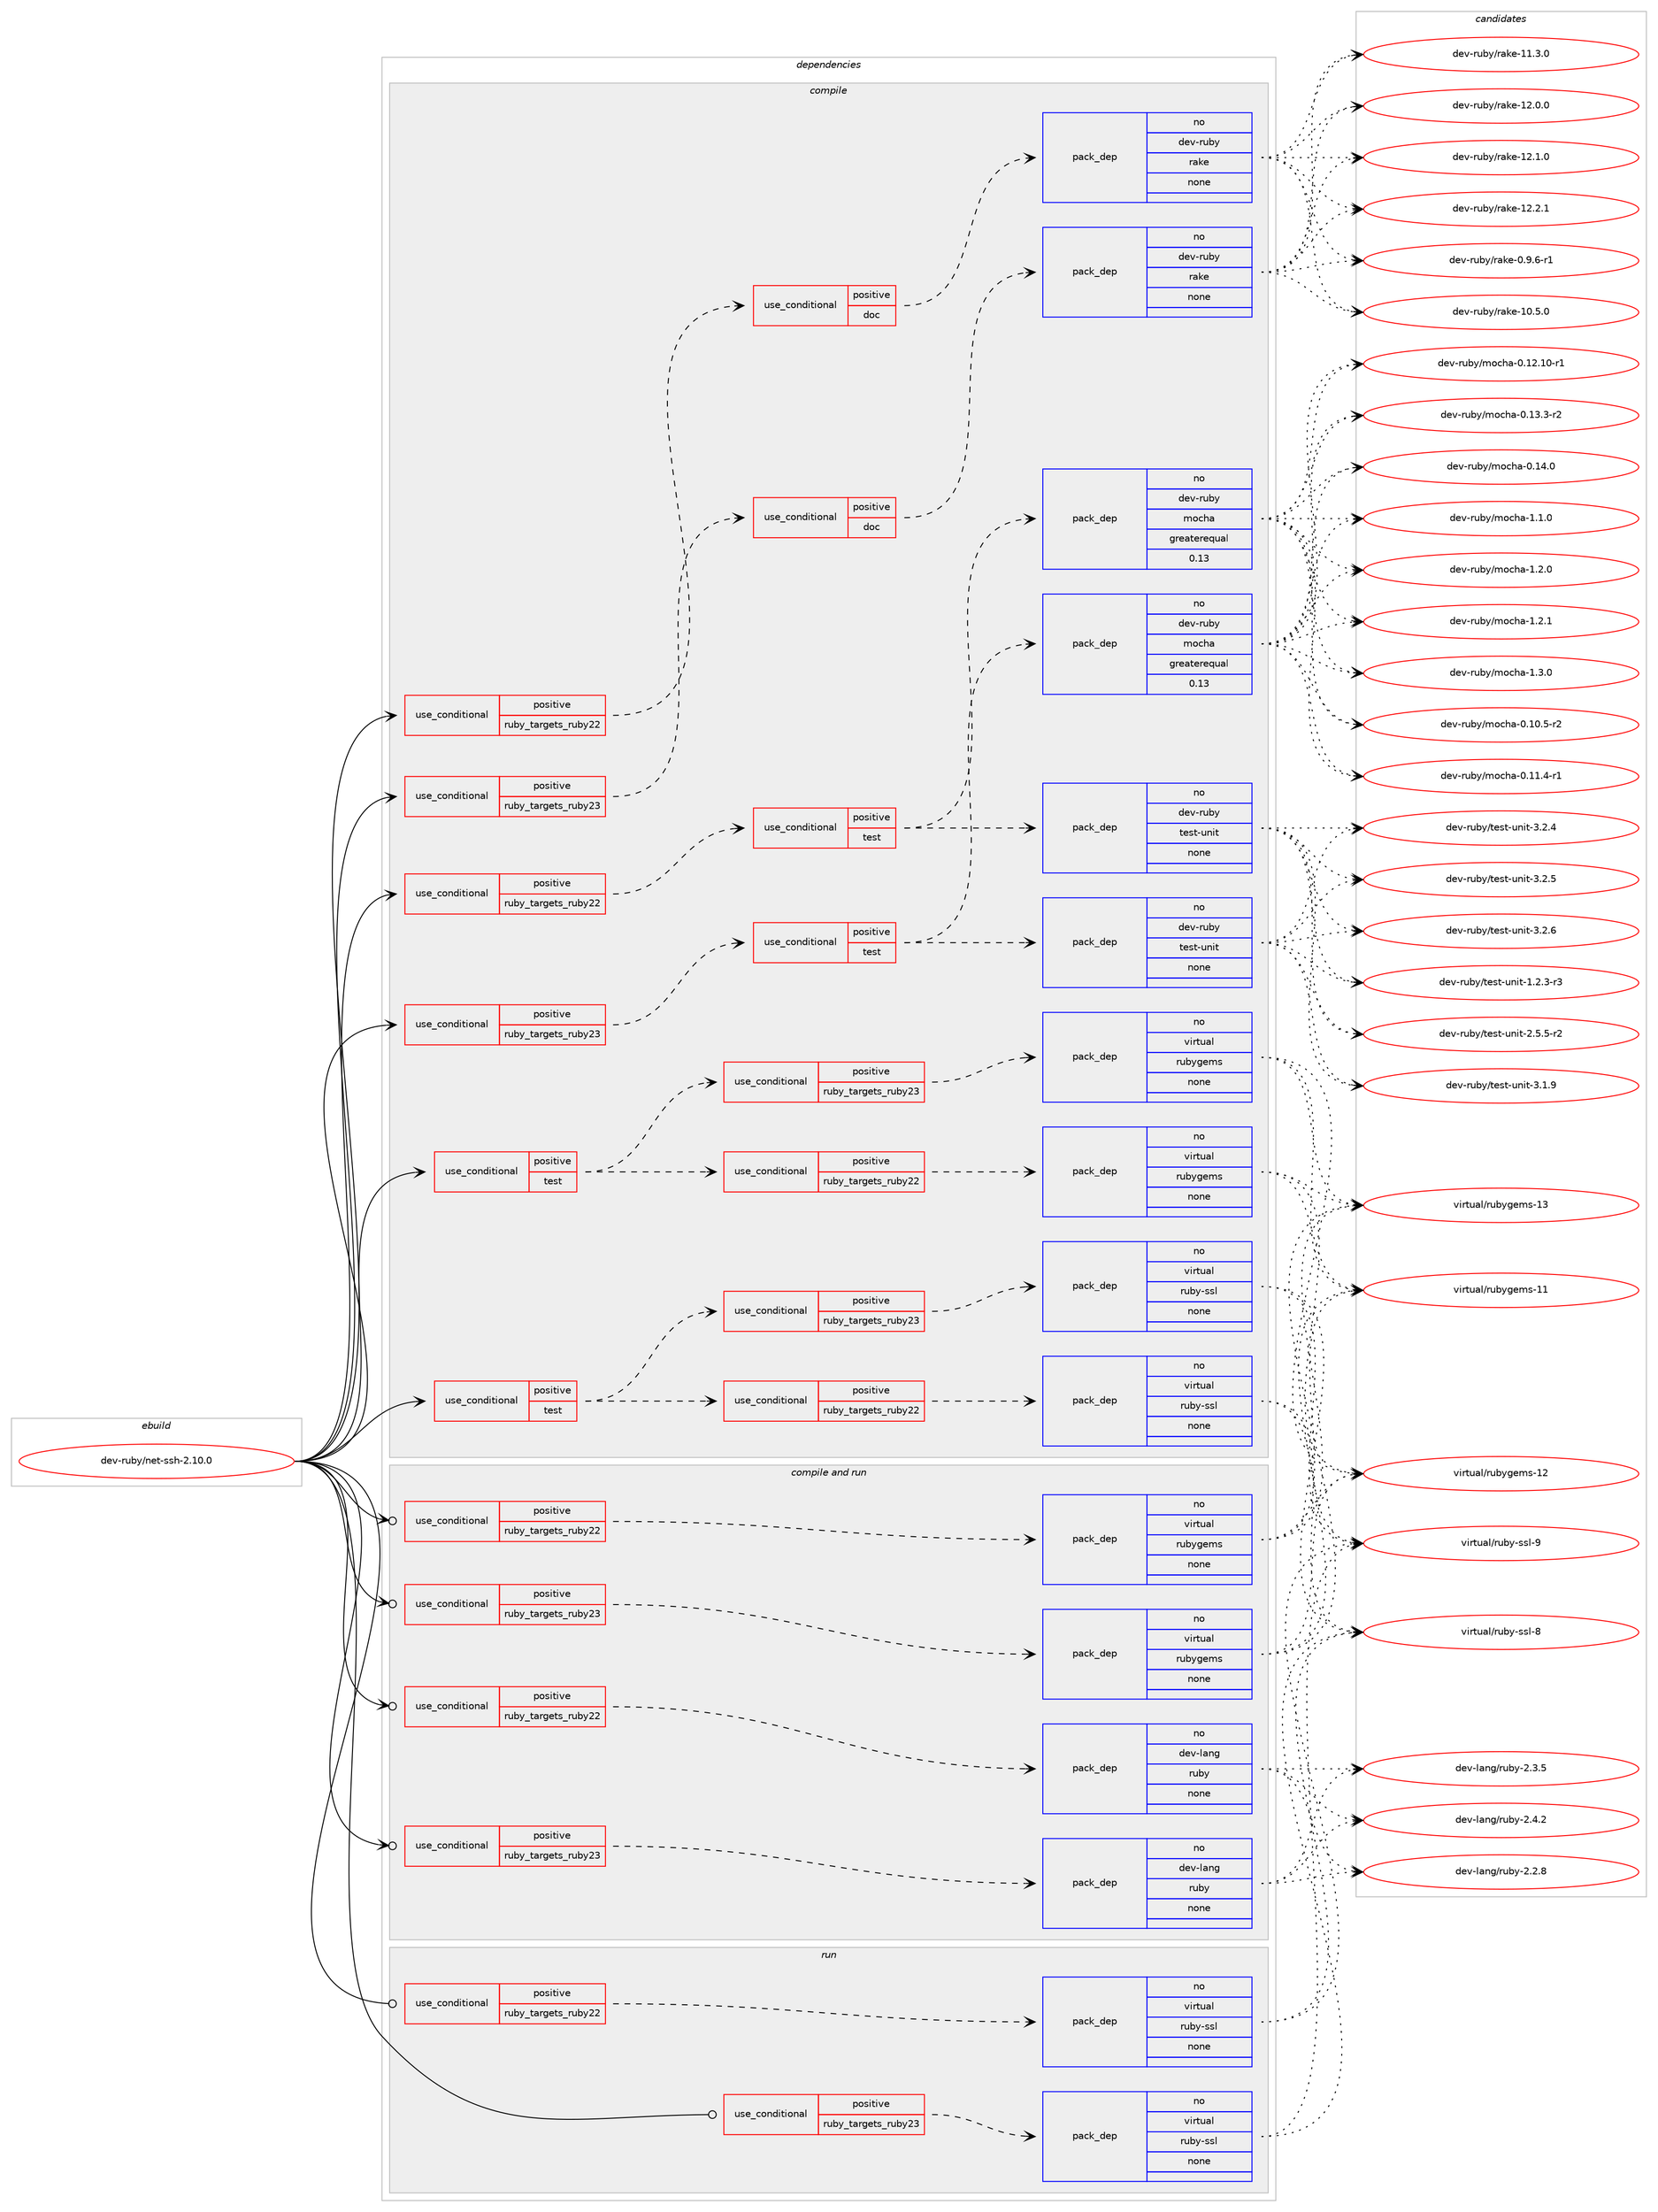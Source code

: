 digraph prolog {

# *************
# Graph options
# *************

newrank=true;
concentrate=true;
compound=true;
graph [rankdir=LR,fontname=Helvetica,fontsize=10,ranksep=1.5];#, ranksep=2.5, nodesep=0.2];
edge  [arrowhead=vee];
node  [fontname=Helvetica,fontsize=10];

# **********
# The ebuild
# **********

subgraph cluster_leftcol {
color=gray;
rank=same;
label=<<i>ebuild</i>>;
id [label="dev-ruby/net-ssh-2.10.0", color=red, width=4, href="../dev-ruby/net-ssh-2.10.0.svg"];
}

# ****************
# The dependencies
# ****************

subgraph cluster_midcol {
color=gray;
label=<<i>dependencies</i>>;
subgraph cluster_compile {
fillcolor="#eeeeee";
style=filled;
label=<<i>compile</i>>;
subgraph cond63235 {
dependency250418 [label=<<TABLE BORDER="0" CELLBORDER="1" CELLSPACING="0" CELLPADDING="4"><TR><TD ROWSPAN="3" CELLPADDING="10">use_conditional</TD></TR><TR><TD>positive</TD></TR><TR><TD>ruby_targets_ruby22</TD></TR></TABLE>>, shape=none, color=red];
subgraph cond63236 {
dependency250419 [label=<<TABLE BORDER="0" CELLBORDER="1" CELLSPACING="0" CELLPADDING="4"><TR><TD ROWSPAN="3" CELLPADDING="10">use_conditional</TD></TR><TR><TD>positive</TD></TR><TR><TD>doc</TD></TR></TABLE>>, shape=none, color=red];
subgraph pack183078 {
dependency250420 [label=<<TABLE BORDER="0" CELLBORDER="1" CELLSPACING="0" CELLPADDING="4" WIDTH="220"><TR><TD ROWSPAN="6" CELLPADDING="30">pack_dep</TD></TR><TR><TD WIDTH="110">no</TD></TR><TR><TD>dev-ruby</TD></TR><TR><TD>rake</TD></TR><TR><TD>none</TD></TR><TR><TD></TD></TR></TABLE>>, shape=none, color=blue];
}
dependency250419:e -> dependency250420:w [weight=20,style="dashed",arrowhead="vee"];
}
dependency250418:e -> dependency250419:w [weight=20,style="dashed",arrowhead="vee"];
}
id:e -> dependency250418:w [weight=20,style="solid",arrowhead="vee"];
subgraph cond63237 {
dependency250421 [label=<<TABLE BORDER="0" CELLBORDER="1" CELLSPACING="0" CELLPADDING="4"><TR><TD ROWSPAN="3" CELLPADDING="10">use_conditional</TD></TR><TR><TD>positive</TD></TR><TR><TD>ruby_targets_ruby22</TD></TR></TABLE>>, shape=none, color=red];
subgraph cond63238 {
dependency250422 [label=<<TABLE BORDER="0" CELLBORDER="1" CELLSPACING="0" CELLPADDING="4"><TR><TD ROWSPAN="3" CELLPADDING="10">use_conditional</TD></TR><TR><TD>positive</TD></TR><TR><TD>test</TD></TR></TABLE>>, shape=none, color=red];
subgraph pack183079 {
dependency250423 [label=<<TABLE BORDER="0" CELLBORDER="1" CELLSPACING="0" CELLPADDING="4" WIDTH="220"><TR><TD ROWSPAN="6" CELLPADDING="30">pack_dep</TD></TR><TR><TD WIDTH="110">no</TD></TR><TR><TD>dev-ruby</TD></TR><TR><TD>test-unit</TD></TR><TR><TD>none</TD></TR><TR><TD></TD></TR></TABLE>>, shape=none, color=blue];
}
dependency250422:e -> dependency250423:w [weight=20,style="dashed",arrowhead="vee"];
subgraph pack183080 {
dependency250424 [label=<<TABLE BORDER="0" CELLBORDER="1" CELLSPACING="0" CELLPADDING="4" WIDTH="220"><TR><TD ROWSPAN="6" CELLPADDING="30">pack_dep</TD></TR><TR><TD WIDTH="110">no</TD></TR><TR><TD>dev-ruby</TD></TR><TR><TD>mocha</TD></TR><TR><TD>greaterequal</TD></TR><TR><TD>0.13</TD></TR></TABLE>>, shape=none, color=blue];
}
dependency250422:e -> dependency250424:w [weight=20,style="dashed",arrowhead="vee"];
}
dependency250421:e -> dependency250422:w [weight=20,style="dashed",arrowhead="vee"];
}
id:e -> dependency250421:w [weight=20,style="solid",arrowhead="vee"];
subgraph cond63239 {
dependency250425 [label=<<TABLE BORDER="0" CELLBORDER="1" CELLSPACING="0" CELLPADDING="4"><TR><TD ROWSPAN="3" CELLPADDING="10">use_conditional</TD></TR><TR><TD>positive</TD></TR><TR><TD>ruby_targets_ruby23</TD></TR></TABLE>>, shape=none, color=red];
subgraph cond63240 {
dependency250426 [label=<<TABLE BORDER="0" CELLBORDER="1" CELLSPACING="0" CELLPADDING="4"><TR><TD ROWSPAN="3" CELLPADDING="10">use_conditional</TD></TR><TR><TD>positive</TD></TR><TR><TD>doc</TD></TR></TABLE>>, shape=none, color=red];
subgraph pack183081 {
dependency250427 [label=<<TABLE BORDER="0" CELLBORDER="1" CELLSPACING="0" CELLPADDING="4" WIDTH="220"><TR><TD ROWSPAN="6" CELLPADDING="30">pack_dep</TD></TR><TR><TD WIDTH="110">no</TD></TR><TR><TD>dev-ruby</TD></TR><TR><TD>rake</TD></TR><TR><TD>none</TD></TR><TR><TD></TD></TR></TABLE>>, shape=none, color=blue];
}
dependency250426:e -> dependency250427:w [weight=20,style="dashed",arrowhead="vee"];
}
dependency250425:e -> dependency250426:w [weight=20,style="dashed",arrowhead="vee"];
}
id:e -> dependency250425:w [weight=20,style="solid",arrowhead="vee"];
subgraph cond63241 {
dependency250428 [label=<<TABLE BORDER="0" CELLBORDER="1" CELLSPACING="0" CELLPADDING="4"><TR><TD ROWSPAN="3" CELLPADDING="10">use_conditional</TD></TR><TR><TD>positive</TD></TR><TR><TD>ruby_targets_ruby23</TD></TR></TABLE>>, shape=none, color=red];
subgraph cond63242 {
dependency250429 [label=<<TABLE BORDER="0" CELLBORDER="1" CELLSPACING="0" CELLPADDING="4"><TR><TD ROWSPAN="3" CELLPADDING="10">use_conditional</TD></TR><TR><TD>positive</TD></TR><TR><TD>test</TD></TR></TABLE>>, shape=none, color=red];
subgraph pack183082 {
dependency250430 [label=<<TABLE BORDER="0" CELLBORDER="1" CELLSPACING="0" CELLPADDING="4" WIDTH="220"><TR><TD ROWSPAN="6" CELLPADDING="30">pack_dep</TD></TR><TR><TD WIDTH="110">no</TD></TR><TR><TD>dev-ruby</TD></TR><TR><TD>test-unit</TD></TR><TR><TD>none</TD></TR><TR><TD></TD></TR></TABLE>>, shape=none, color=blue];
}
dependency250429:e -> dependency250430:w [weight=20,style="dashed",arrowhead="vee"];
subgraph pack183083 {
dependency250431 [label=<<TABLE BORDER="0" CELLBORDER="1" CELLSPACING="0" CELLPADDING="4" WIDTH="220"><TR><TD ROWSPAN="6" CELLPADDING="30">pack_dep</TD></TR><TR><TD WIDTH="110">no</TD></TR><TR><TD>dev-ruby</TD></TR><TR><TD>mocha</TD></TR><TR><TD>greaterequal</TD></TR><TR><TD>0.13</TD></TR></TABLE>>, shape=none, color=blue];
}
dependency250429:e -> dependency250431:w [weight=20,style="dashed",arrowhead="vee"];
}
dependency250428:e -> dependency250429:w [weight=20,style="dashed",arrowhead="vee"];
}
id:e -> dependency250428:w [weight=20,style="solid",arrowhead="vee"];
subgraph cond63243 {
dependency250432 [label=<<TABLE BORDER="0" CELLBORDER="1" CELLSPACING="0" CELLPADDING="4"><TR><TD ROWSPAN="3" CELLPADDING="10">use_conditional</TD></TR><TR><TD>positive</TD></TR><TR><TD>test</TD></TR></TABLE>>, shape=none, color=red];
subgraph cond63244 {
dependency250433 [label=<<TABLE BORDER="0" CELLBORDER="1" CELLSPACING="0" CELLPADDING="4"><TR><TD ROWSPAN="3" CELLPADDING="10">use_conditional</TD></TR><TR><TD>positive</TD></TR><TR><TD>ruby_targets_ruby22</TD></TR></TABLE>>, shape=none, color=red];
subgraph pack183084 {
dependency250434 [label=<<TABLE BORDER="0" CELLBORDER="1" CELLSPACING="0" CELLPADDING="4" WIDTH="220"><TR><TD ROWSPAN="6" CELLPADDING="30">pack_dep</TD></TR><TR><TD WIDTH="110">no</TD></TR><TR><TD>virtual</TD></TR><TR><TD>ruby-ssl</TD></TR><TR><TD>none</TD></TR><TR><TD></TD></TR></TABLE>>, shape=none, color=blue];
}
dependency250433:e -> dependency250434:w [weight=20,style="dashed",arrowhead="vee"];
}
dependency250432:e -> dependency250433:w [weight=20,style="dashed",arrowhead="vee"];
subgraph cond63245 {
dependency250435 [label=<<TABLE BORDER="0" CELLBORDER="1" CELLSPACING="0" CELLPADDING="4"><TR><TD ROWSPAN="3" CELLPADDING="10">use_conditional</TD></TR><TR><TD>positive</TD></TR><TR><TD>ruby_targets_ruby23</TD></TR></TABLE>>, shape=none, color=red];
subgraph pack183085 {
dependency250436 [label=<<TABLE BORDER="0" CELLBORDER="1" CELLSPACING="0" CELLPADDING="4" WIDTH="220"><TR><TD ROWSPAN="6" CELLPADDING="30">pack_dep</TD></TR><TR><TD WIDTH="110">no</TD></TR><TR><TD>virtual</TD></TR><TR><TD>ruby-ssl</TD></TR><TR><TD>none</TD></TR><TR><TD></TD></TR></TABLE>>, shape=none, color=blue];
}
dependency250435:e -> dependency250436:w [weight=20,style="dashed",arrowhead="vee"];
}
dependency250432:e -> dependency250435:w [weight=20,style="dashed",arrowhead="vee"];
}
id:e -> dependency250432:w [weight=20,style="solid",arrowhead="vee"];
subgraph cond63246 {
dependency250437 [label=<<TABLE BORDER="0" CELLBORDER="1" CELLSPACING="0" CELLPADDING="4"><TR><TD ROWSPAN="3" CELLPADDING="10">use_conditional</TD></TR><TR><TD>positive</TD></TR><TR><TD>test</TD></TR></TABLE>>, shape=none, color=red];
subgraph cond63247 {
dependency250438 [label=<<TABLE BORDER="0" CELLBORDER="1" CELLSPACING="0" CELLPADDING="4"><TR><TD ROWSPAN="3" CELLPADDING="10">use_conditional</TD></TR><TR><TD>positive</TD></TR><TR><TD>ruby_targets_ruby22</TD></TR></TABLE>>, shape=none, color=red];
subgraph pack183086 {
dependency250439 [label=<<TABLE BORDER="0" CELLBORDER="1" CELLSPACING="0" CELLPADDING="4" WIDTH="220"><TR><TD ROWSPAN="6" CELLPADDING="30">pack_dep</TD></TR><TR><TD WIDTH="110">no</TD></TR><TR><TD>virtual</TD></TR><TR><TD>rubygems</TD></TR><TR><TD>none</TD></TR><TR><TD></TD></TR></TABLE>>, shape=none, color=blue];
}
dependency250438:e -> dependency250439:w [weight=20,style="dashed",arrowhead="vee"];
}
dependency250437:e -> dependency250438:w [weight=20,style="dashed",arrowhead="vee"];
subgraph cond63248 {
dependency250440 [label=<<TABLE BORDER="0" CELLBORDER="1" CELLSPACING="0" CELLPADDING="4"><TR><TD ROWSPAN="3" CELLPADDING="10">use_conditional</TD></TR><TR><TD>positive</TD></TR><TR><TD>ruby_targets_ruby23</TD></TR></TABLE>>, shape=none, color=red];
subgraph pack183087 {
dependency250441 [label=<<TABLE BORDER="0" CELLBORDER="1" CELLSPACING="0" CELLPADDING="4" WIDTH="220"><TR><TD ROWSPAN="6" CELLPADDING="30">pack_dep</TD></TR><TR><TD WIDTH="110">no</TD></TR><TR><TD>virtual</TD></TR><TR><TD>rubygems</TD></TR><TR><TD>none</TD></TR><TR><TD></TD></TR></TABLE>>, shape=none, color=blue];
}
dependency250440:e -> dependency250441:w [weight=20,style="dashed",arrowhead="vee"];
}
dependency250437:e -> dependency250440:w [weight=20,style="dashed",arrowhead="vee"];
}
id:e -> dependency250437:w [weight=20,style="solid",arrowhead="vee"];
}
subgraph cluster_compileandrun {
fillcolor="#eeeeee";
style=filled;
label=<<i>compile and run</i>>;
subgraph cond63249 {
dependency250442 [label=<<TABLE BORDER="0" CELLBORDER="1" CELLSPACING="0" CELLPADDING="4"><TR><TD ROWSPAN="3" CELLPADDING="10">use_conditional</TD></TR><TR><TD>positive</TD></TR><TR><TD>ruby_targets_ruby22</TD></TR></TABLE>>, shape=none, color=red];
subgraph pack183088 {
dependency250443 [label=<<TABLE BORDER="0" CELLBORDER="1" CELLSPACING="0" CELLPADDING="4" WIDTH="220"><TR><TD ROWSPAN="6" CELLPADDING="30">pack_dep</TD></TR><TR><TD WIDTH="110">no</TD></TR><TR><TD>dev-lang</TD></TR><TR><TD>ruby</TD></TR><TR><TD>none</TD></TR><TR><TD></TD></TR></TABLE>>, shape=none, color=blue];
}
dependency250442:e -> dependency250443:w [weight=20,style="dashed",arrowhead="vee"];
}
id:e -> dependency250442:w [weight=20,style="solid",arrowhead="odotvee"];
subgraph cond63250 {
dependency250444 [label=<<TABLE BORDER="0" CELLBORDER="1" CELLSPACING="0" CELLPADDING="4"><TR><TD ROWSPAN="3" CELLPADDING="10">use_conditional</TD></TR><TR><TD>positive</TD></TR><TR><TD>ruby_targets_ruby22</TD></TR></TABLE>>, shape=none, color=red];
subgraph pack183089 {
dependency250445 [label=<<TABLE BORDER="0" CELLBORDER="1" CELLSPACING="0" CELLPADDING="4" WIDTH="220"><TR><TD ROWSPAN="6" CELLPADDING="30">pack_dep</TD></TR><TR><TD WIDTH="110">no</TD></TR><TR><TD>virtual</TD></TR><TR><TD>rubygems</TD></TR><TR><TD>none</TD></TR><TR><TD></TD></TR></TABLE>>, shape=none, color=blue];
}
dependency250444:e -> dependency250445:w [weight=20,style="dashed",arrowhead="vee"];
}
id:e -> dependency250444:w [weight=20,style="solid",arrowhead="odotvee"];
subgraph cond63251 {
dependency250446 [label=<<TABLE BORDER="0" CELLBORDER="1" CELLSPACING="0" CELLPADDING="4"><TR><TD ROWSPAN="3" CELLPADDING="10">use_conditional</TD></TR><TR><TD>positive</TD></TR><TR><TD>ruby_targets_ruby23</TD></TR></TABLE>>, shape=none, color=red];
subgraph pack183090 {
dependency250447 [label=<<TABLE BORDER="0" CELLBORDER="1" CELLSPACING="0" CELLPADDING="4" WIDTH="220"><TR><TD ROWSPAN="6" CELLPADDING="30">pack_dep</TD></TR><TR><TD WIDTH="110">no</TD></TR><TR><TD>dev-lang</TD></TR><TR><TD>ruby</TD></TR><TR><TD>none</TD></TR><TR><TD></TD></TR></TABLE>>, shape=none, color=blue];
}
dependency250446:e -> dependency250447:w [weight=20,style="dashed",arrowhead="vee"];
}
id:e -> dependency250446:w [weight=20,style="solid",arrowhead="odotvee"];
subgraph cond63252 {
dependency250448 [label=<<TABLE BORDER="0" CELLBORDER="1" CELLSPACING="0" CELLPADDING="4"><TR><TD ROWSPAN="3" CELLPADDING="10">use_conditional</TD></TR><TR><TD>positive</TD></TR><TR><TD>ruby_targets_ruby23</TD></TR></TABLE>>, shape=none, color=red];
subgraph pack183091 {
dependency250449 [label=<<TABLE BORDER="0" CELLBORDER="1" CELLSPACING="0" CELLPADDING="4" WIDTH="220"><TR><TD ROWSPAN="6" CELLPADDING="30">pack_dep</TD></TR><TR><TD WIDTH="110">no</TD></TR><TR><TD>virtual</TD></TR><TR><TD>rubygems</TD></TR><TR><TD>none</TD></TR><TR><TD></TD></TR></TABLE>>, shape=none, color=blue];
}
dependency250448:e -> dependency250449:w [weight=20,style="dashed",arrowhead="vee"];
}
id:e -> dependency250448:w [weight=20,style="solid",arrowhead="odotvee"];
}
subgraph cluster_run {
fillcolor="#eeeeee";
style=filled;
label=<<i>run</i>>;
subgraph cond63253 {
dependency250450 [label=<<TABLE BORDER="0" CELLBORDER="1" CELLSPACING="0" CELLPADDING="4"><TR><TD ROWSPAN="3" CELLPADDING="10">use_conditional</TD></TR><TR><TD>positive</TD></TR><TR><TD>ruby_targets_ruby22</TD></TR></TABLE>>, shape=none, color=red];
subgraph pack183092 {
dependency250451 [label=<<TABLE BORDER="0" CELLBORDER="1" CELLSPACING="0" CELLPADDING="4" WIDTH="220"><TR><TD ROWSPAN="6" CELLPADDING="30">pack_dep</TD></TR><TR><TD WIDTH="110">no</TD></TR><TR><TD>virtual</TD></TR><TR><TD>ruby-ssl</TD></TR><TR><TD>none</TD></TR><TR><TD></TD></TR></TABLE>>, shape=none, color=blue];
}
dependency250450:e -> dependency250451:w [weight=20,style="dashed",arrowhead="vee"];
}
id:e -> dependency250450:w [weight=20,style="solid",arrowhead="odot"];
subgraph cond63254 {
dependency250452 [label=<<TABLE BORDER="0" CELLBORDER="1" CELLSPACING="0" CELLPADDING="4"><TR><TD ROWSPAN="3" CELLPADDING="10">use_conditional</TD></TR><TR><TD>positive</TD></TR><TR><TD>ruby_targets_ruby23</TD></TR></TABLE>>, shape=none, color=red];
subgraph pack183093 {
dependency250453 [label=<<TABLE BORDER="0" CELLBORDER="1" CELLSPACING="0" CELLPADDING="4" WIDTH="220"><TR><TD ROWSPAN="6" CELLPADDING="30">pack_dep</TD></TR><TR><TD WIDTH="110">no</TD></TR><TR><TD>virtual</TD></TR><TR><TD>ruby-ssl</TD></TR><TR><TD>none</TD></TR><TR><TD></TD></TR></TABLE>>, shape=none, color=blue];
}
dependency250452:e -> dependency250453:w [weight=20,style="dashed",arrowhead="vee"];
}
id:e -> dependency250452:w [weight=20,style="solid",arrowhead="odot"];
}
}

# **************
# The candidates
# **************

subgraph cluster_choices {
rank=same;
color=gray;
label=<<i>candidates</i>>;

subgraph choice183078 {
color=black;
nodesep=1;
choice100101118451141179812147114971071014548465746544511449 [label="dev-ruby/rake-0.9.6-r1", color=red, width=4,href="../dev-ruby/rake-0.9.6-r1.svg"];
choice1001011184511411798121471149710710145494846534648 [label="dev-ruby/rake-10.5.0", color=red, width=4,href="../dev-ruby/rake-10.5.0.svg"];
choice1001011184511411798121471149710710145494946514648 [label="dev-ruby/rake-11.3.0", color=red, width=4,href="../dev-ruby/rake-11.3.0.svg"];
choice1001011184511411798121471149710710145495046484648 [label="dev-ruby/rake-12.0.0", color=red, width=4,href="../dev-ruby/rake-12.0.0.svg"];
choice1001011184511411798121471149710710145495046494648 [label="dev-ruby/rake-12.1.0", color=red, width=4,href="../dev-ruby/rake-12.1.0.svg"];
choice1001011184511411798121471149710710145495046504649 [label="dev-ruby/rake-12.2.1", color=red, width=4,href="../dev-ruby/rake-12.2.1.svg"];
dependency250420:e -> choice100101118451141179812147114971071014548465746544511449:w [style=dotted,weight="100"];
dependency250420:e -> choice1001011184511411798121471149710710145494846534648:w [style=dotted,weight="100"];
dependency250420:e -> choice1001011184511411798121471149710710145494946514648:w [style=dotted,weight="100"];
dependency250420:e -> choice1001011184511411798121471149710710145495046484648:w [style=dotted,weight="100"];
dependency250420:e -> choice1001011184511411798121471149710710145495046494648:w [style=dotted,weight="100"];
dependency250420:e -> choice1001011184511411798121471149710710145495046504649:w [style=dotted,weight="100"];
}
subgraph choice183079 {
color=black;
nodesep=1;
choice100101118451141179812147116101115116451171101051164549465046514511451 [label="dev-ruby/test-unit-1.2.3-r3", color=red, width=4,href="../dev-ruby/test-unit-1.2.3-r3.svg"];
choice100101118451141179812147116101115116451171101051164550465346534511450 [label="dev-ruby/test-unit-2.5.5-r2", color=red, width=4,href="../dev-ruby/test-unit-2.5.5-r2.svg"];
choice10010111845114117981214711610111511645117110105116455146494657 [label="dev-ruby/test-unit-3.1.9", color=red, width=4,href="../dev-ruby/test-unit-3.1.9.svg"];
choice10010111845114117981214711610111511645117110105116455146504652 [label="dev-ruby/test-unit-3.2.4", color=red, width=4,href="../dev-ruby/test-unit-3.2.4.svg"];
choice10010111845114117981214711610111511645117110105116455146504653 [label="dev-ruby/test-unit-3.2.5", color=red, width=4,href="../dev-ruby/test-unit-3.2.5.svg"];
choice10010111845114117981214711610111511645117110105116455146504654 [label="dev-ruby/test-unit-3.2.6", color=red, width=4,href="../dev-ruby/test-unit-3.2.6.svg"];
dependency250423:e -> choice100101118451141179812147116101115116451171101051164549465046514511451:w [style=dotted,weight="100"];
dependency250423:e -> choice100101118451141179812147116101115116451171101051164550465346534511450:w [style=dotted,weight="100"];
dependency250423:e -> choice10010111845114117981214711610111511645117110105116455146494657:w [style=dotted,weight="100"];
dependency250423:e -> choice10010111845114117981214711610111511645117110105116455146504652:w [style=dotted,weight="100"];
dependency250423:e -> choice10010111845114117981214711610111511645117110105116455146504653:w [style=dotted,weight="100"];
dependency250423:e -> choice10010111845114117981214711610111511645117110105116455146504654:w [style=dotted,weight="100"];
}
subgraph choice183080 {
color=black;
nodesep=1;
choice1001011184511411798121471091119910497454846494846534511450 [label="dev-ruby/mocha-0.10.5-r2", color=red, width=4,href="../dev-ruby/mocha-0.10.5-r2.svg"];
choice1001011184511411798121471091119910497454846494946524511449 [label="dev-ruby/mocha-0.11.4-r1", color=red, width=4,href="../dev-ruby/mocha-0.11.4-r1.svg"];
choice100101118451141179812147109111991049745484649504649484511449 [label="dev-ruby/mocha-0.12.10-r1", color=red, width=4,href="../dev-ruby/mocha-0.12.10-r1.svg"];
choice1001011184511411798121471091119910497454846495146514511450 [label="dev-ruby/mocha-0.13.3-r2", color=red, width=4,href="../dev-ruby/mocha-0.13.3-r2.svg"];
choice100101118451141179812147109111991049745484649524648 [label="dev-ruby/mocha-0.14.0", color=red, width=4,href="../dev-ruby/mocha-0.14.0.svg"];
choice1001011184511411798121471091119910497454946494648 [label="dev-ruby/mocha-1.1.0", color=red, width=4,href="../dev-ruby/mocha-1.1.0.svg"];
choice1001011184511411798121471091119910497454946504648 [label="dev-ruby/mocha-1.2.0", color=red, width=4,href="../dev-ruby/mocha-1.2.0.svg"];
choice1001011184511411798121471091119910497454946504649 [label="dev-ruby/mocha-1.2.1", color=red, width=4,href="../dev-ruby/mocha-1.2.1.svg"];
choice1001011184511411798121471091119910497454946514648 [label="dev-ruby/mocha-1.3.0", color=red, width=4,href="../dev-ruby/mocha-1.3.0.svg"];
dependency250424:e -> choice1001011184511411798121471091119910497454846494846534511450:w [style=dotted,weight="100"];
dependency250424:e -> choice1001011184511411798121471091119910497454846494946524511449:w [style=dotted,weight="100"];
dependency250424:e -> choice100101118451141179812147109111991049745484649504649484511449:w [style=dotted,weight="100"];
dependency250424:e -> choice1001011184511411798121471091119910497454846495146514511450:w [style=dotted,weight="100"];
dependency250424:e -> choice100101118451141179812147109111991049745484649524648:w [style=dotted,weight="100"];
dependency250424:e -> choice1001011184511411798121471091119910497454946494648:w [style=dotted,weight="100"];
dependency250424:e -> choice1001011184511411798121471091119910497454946504648:w [style=dotted,weight="100"];
dependency250424:e -> choice1001011184511411798121471091119910497454946504649:w [style=dotted,weight="100"];
dependency250424:e -> choice1001011184511411798121471091119910497454946514648:w [style=dotted,weight="100"];
}
subgraph choice183081 {
color=black;
nodesep=1;
choice100101118451141179812147114971071014548465746544511449 [label="dev-ruby/rake-0.9.6-r1", color=red, width=4,href="../dev-ruby/rake-0.9.6-r1.svg"];
choice1001011184511411798121471149710710145494846534648 [label="dev-ruby/rake-10.5.0", color=red, width=4,href="../dev-ruby/rake-10.5.0.svg"];
choice1001011184511411798121471149710710145494946514648 [label="dev-ruby/rake-11.3.0", color=red, width=4,href="../dev-ruby/rake-11.3.0.svg"];
choice1001011184511411798121471149710710145495046484648 [label="dev-ruby/rake-12.0.0", color=red, width=4,href="../dev-ruby/rake-12.0.0.svg"];
choice1001011184511411798121471149710710145495046494648 [label="dev-ruby/rake-12.1.0", color=red, width=4,href="../dev-ruby/rake-12.1.0.svg"];
choice1001011184511411798121471149710710145495046504649 [label="dev-ruby/rake-12.2.1", color=red, width=4,href="../dev-ruby/rake-12.2.1.svg"];
dependency250427:e -> choice100101118451141179812147114971071014548465746544511449:w [style=dotted,weight="100"];
dependency250427:e -> choice1001011184511411798121471149710710145494846534648:w [style=dotted,weight="100"];
dependency250427:e -> choice1001011184511411798121471149710710145494946514648:w [style=dotted,weight="100"];
dependency250427:e -> choice1001011184511411798121471149710710145495046484648:w [style=dotted,weight="100"];
dependency250427:e -> choice1001011184511411798121471149710710145495046494648:w [style=dotted,weight="100"];
dependency250427:e -> choice1001011184511411798121471149710710145495046504649:w [style=dotted,weight="100"];
}
subgraph choice183082 {
color=black;
nodesep=1;
choice100101118451141179812147116101115116451171101051164549465046514511451 [label="dev-ruby/test-unit-1.2.3-r3", color=red, width=4,href="../dev-ruby/test-unit-1.2.3-r3.svg"];
choice100101118451141179812147116101115116451171101051164550465346534511450 [label="dev-ruby/test-unit-2.5.5-r2", color=red, width=4,href="../dev-ruby/test-unit-2.5.5-r2.svg"];
choice10010111845114117981214711610111511645117110105116455146494657 [label="dev-ruby/test-unit-3.1.9", color=red, width=4,href="../dev-ruby/test-unit-3.1.9.svg"];
choice10010111845114117981214711610111511645117110105116455146504652 [label="dev-ruby/test-unit-3.2.4", color=red, width=4,href="../dev-ruby/test-unit-3.2.4.svg"];
choice10010111845114117981214711610111511645117110105116455146504653 [label="dev-ruby/test-unit-3.2.5", color=red, width=4,href="../dev-ruby/test-unit-3.2.5.svg"];
choice10010111845114117981214711610111511645117110105116455146504654 [label="dev-ruby/test-unit-3.2.6", color=red, width=4,href="../dev-ruby/test-unit-3.2.6.svg"];
dependency250430:e -> choice100101118451141179812147116101115116451171101051164549465046514511451:w [style=dotted,weight="100"];
dependency250430:e -> choice100101118451141179812147116101115116451171101051164550465346534511450:w [style=dotted,weight="100"];
dependency250430:e -> choice10010111845114117981214711610111511645117110105116455146494657:w [style=dotted,weight="100"];
dependency250430:e -> choice10010111845114117981214711610111511645117110105116455146504652:w [style=dotted,weight="100"];
dependency250430:e -> choice10010111845114117981214711610111511645117110105116455146504653:w [style=dotted,weight="100"];
dependency250430:e -> choice10010111845114117981214711610111511645117110105116455146504654:w [style=dotted,weight="100"];
}
subgraph choice183083 {
color=black;
nodesep=1;
choice1001011184511411798121471091119910497454846494846534511450 [label="dev-ruby/mocha-0.10.5-r2", color=red, width=4,href="../dev-ruby/mocha-0.10.5-r2.svg"];
choice1001011184511411798121471091119910497454846494946524511449 [label="dev-ruby/mocha-0.11.4-r1", color=red, width=4,href="../dev-ruby/mocha-0.11.4-r1.svg"];
choice100101118451141179812147109111991049745484649504649484511449 [label="dev-ruby/mocha-0.12.10-r1", color=red, width=4,href="../dev-ruby/mocha-0.12.10-r1.svg"];
choice1001011184511411798121471091119910497454846495146514511450 [label="dev-ruby/mocha-0.13.3-r2", color=red, width=4,href="../dev-ruby/mocha-0.13.3-r2.svg"];
choice100101118451141179812147109111991049745484649524648 [label="dev-ruby/mocha-0.14.0", color=red, width=4,href="../dev-ruby/mocha-0.14.0.svg"];
choice1001011184511411798121471091119910497454946494648 [label="dev-ruby/mocha-1.1.0", color=red, width=4,href="../dev-ruby/mocha-1.1.0.svg"];
choice1001011184511411798121471091119910497454946504648 [label="dev-ruby/mocha-1.2.0", color=red, width=4,href="../dev-ruby/mocha-1.2.0.svg"];
choice1001011184511411798121471091119910497454946504649 [label="dev-ruby/mocha-1.2.1", color=red, width=4,href="../dev-ruby/mocha-1.2.1.svg"];
choice1001011184511411798121471091119910497454946514648 [label="dev-ruby/mocha-1.3.0", color=red, width=4,href="../dev-ruby/mocha-1.3.0.svg"];
dependency250431:e -> choice1001011184511411798121471091119910497454846494846534511450:w [style=dotted,weight="100"];
dependency250431:e -> choice1001011184511411798121471091119910497454846494946524511449:w [style=dotted,weight="100"];
dependency250431:e -> choice100101118451141179812147109111991049745484649504649484511449:w [style=dotted,weight="100"];
dependency250431:e -> choice1001011184511411798121471091119910497454846495146514511450:w [style=dotted,weight="100"];
dependency250431:e -> choice100101118451141179812147109111991049745484649524648:w [style=dotted,weight="100"];
dependency250431:e -> choice1001011184511411798121471091119910497454946494648:w [style=dotted,weight="100"];
dependency250431:e -> choice1001011184511411798121471091119910497454946504648:w [style=dotted,weight="100"];
dependency250431:e -> choice1001011184511411798121471091119910497454946504649:w [style=dotted,weight="100"];
dependency250431:e -> choice1001011184511411798121471091119910497454946514648:w [style=dotted,weight="100"];
}
subgraph choice183084 {
color=black;
nodesep=1;
choice118105114116117971084711411798121451151151084556 [label="virtual/ruby-ssl-8", color=red, width=4,href="../virtual/ruby-ssl-8.svg"];
choice118105114116117971084711411798121451151151084557 [label="virtual/ruby-ssl-9", color=red, width=4,href="../virtual/ruby-ssl-9.svg"];
dependency250434:e -> choice118105114116117971084711411798121451151151084556:w [style=dotted,weight="100"];
dependency250434:e -> choice118105114116117971084711411798121451151151084557:w [style=dotted,weight="100"];
}
subgraph choice183085 {
color=black;
nodesep=1;
choice118105114116117971084711411798121451151151084556 [label="virtual/ruby-ssl-8", color=red, width=4,href="../virtual/ruby-ssl-8.svg"];
choice118105114116117971084711411798121451151151084557 [label="virtual/ruby-ssl-9", color=red, width=4,href="../virtual/ruby-ssl-9.svg"];
dependency250436:e -> choice118105114116117971084711411798121451151151084556:w [style=dotted,weight="100"];
dependency250436:e -> choice118105114116117971084711411798121451151151084557:w [style=dotted,weight="100"];
}
subgraph choice183086 {
color=black;
nodesep=1;
choice118105114116117971084711411798121103101109115454949 [label="virtual/rubygems-11", color=red, width=4,href="../virtual/rubygems-11.svg"];
choice118105114116117971084711411798121103101109115454950 [label="virtual/rubygems-12", color=red, width=4,href="../virtual/rubygems-12.svg"];
choice118105114116117971084711411798121103101109115454951 [label="virtual/rubygems-13", color=red, width=4,href="../virtual/rubygems-13.svg"];
dependency250439:e -> choice118105114116117971084711411798121103101109115454949:w [style=dotted,weight="100"];
dependency250439:e -> choice118105114116117971084711411798121103101109115454950:w [style=dotted,weight="100"];
dependency250439:e -> choice118105114116117971084711411798121103101109115454951:w [style=dotted,weight="100"];
}
subgraph choice183087 {
color=black;
nodesep=1;
choice118105114116117971084711411798121103101109115454949 [label="virtual/rubygems-11", color=red, width=4,href="../virtual/rubygems-11.svg"];
choice118105114116117971084711411798121103101109115454950 [label="virtual/rubygems-12", color=red, width=4,href="../virtual/rubygems-12.svg"];
choice118105114116117971084711411798121103101109115454951 [label="virtual/rubygems-13", color=red, width=4,href="../virtual/rubygems-13.svg"];
dependency250441:e -> choice118105114116117971084711411798121103101109115454949:w [style=dotted,weight="100"];
dependency250441:e -> choice118105114116117971084711411798121103101109115454950:w [style=dotted,weight="100"];
dependency250441:e -> choice118105114116117971084711411798121103101109115454951:w [style=dotted,weight="100"];
}
subgraph choice183088 {
color=black;
nodesep=1;
choice10010111845108971101034711411798121455046504656 [label="dev-lang/ruby-2.2.8", color=red, width=4,href="../dev-lang/ruby-2.2.8.svg"];
choice10010111845108971101034711411798121455046514653 [label="dev-lang/ruby-2.3.5", color=red, width=4,href="../dev-lang/ruby-2.3.5.svg"];
choice10010111845108971101034711411798121455046524650 [label="dev-lang/ruby-2.4.2", color=red, width=4,href="../dev-lang/ruby-2.4.2.svg"];
dependency250443:e -> choice10010111845108971101034711411798121455046504656:w [style=dotted,weight="100"];
dependency250443:e -> choice10010111845108971101034711411798121455046514653:w [style=dotted,weight="100"];
dependency250443:e -> choice10010111845108971101034711411798121455046524650:w [style=dotted,weight="100"];
}
subgraph choice183089 {
color=black;
nodesep=1;
choice118105114116117971084711411798121103101109115454949 [label="virtual/rubygems-11", color=red, width=4,href="../virtual/rubygems-11.svg"];
choice118105114116117971084711411798121103101109115454950 [label="virtual/rubygems-12", color=red, width=4,href="../virtual/rubygems-12.svg"];
choice118105114116117971084711411798121103101109115454951 [label="virtual/rubygems-13", color=red, width=4,href="../virtual/rubygems-13.svg"];
dependency250445:e -> choice118105114116117971084711411798121103101109115454949:w [style=dotted,weight="100"];
dependency250445:e -> choice118105114116117971084711411798121103101109115454950:w [style=dotted,weight="100"];
dependency250445:e -> choice118105114116117971084711411798121103101109115454951:w [style=dotted,weight="100"];
}
subgraph choice183090 {
color=black;
nodesep=1;
choice10010111845108971101034711411798121455046504656 [label="dev-lang/ruby-2.2.8", color=red, width=4,href="../dev-lang/ruby-2.2.8.svg"];
choice10010111845108971101034711411798121455046514653 [label="dev-lang/ruby-2.3.5", color=red, width=4,href="../dev-lang/ruby-2.3.5.svg"];
choice10010111845108971101034711411798121455046524650 [label="dev-lang/ruby-2.4.2", color=red, width=4,href="../dev-lang/ruby-2.4.2.svg"];
dependency250447:e -> choice10010111845108971101034711411798121455046504656:w [style=dotted,weight="100"];
dependency250447:e -> choice10010111845108971101034711411798121455046514653:w [style=dotted,weight="100"];
dependency250447:e -> choice10010111845108971101034711411798121455046524650:w [style=dotted,weight="100"];
}
subgraph choice183091 {
color=black;
nodesep=1;
choice118105114116117971084711411798121103101109115454949 [label="virtual/rubygems-11", color=red, width=4,href="../virtual/rubygems-11.svg"];
choice118105114116117971084711411798121103101109115454950 [label="virtual/rubygems-12", color=red, width=4,href="../virtual/rubygems-12.svg"];
choice118105114116117971084711411798121103101109115454951 [label="virtual/rubygems-13", color=red, width=4,href="../virtual/rubygems-13.svg"];
dependency250449:e -> choice118105114116117971084711411798121103101109115454949:w [style=dotted,weight="100"];
dependency250449:e -> choice118105114116117971084711411798121103101109115454950:w [style=dotted,weight="100"];
dependency250449:e -> choice118105114116117971084711411798121103101109115454951:w [style=dotted,weight="100"];
}
subgraph choice183092 {
color=black;
nodesep=1;
choice118105114116117971084711411798121451151151084556 [label="virtual/ruby-ssl-8", color=red, width=4,href="../virtual/ruby-ssl-8.svg"];
choice118105114116117971084711411798121451151151084557 [label="virtual/ruby-ssl-9", color=red, width=4,href="../virtual/ruby-ssl-9.svg"];
dependency250451:e -> choice118105114116117971084711411798121451151151084556:w [style=dotted,weight="100"];
dependency250451:e -> choice118105114116117971084711411798121451151151084557:w [style=dotted,weight="100"];
}
subgraph choice183093 {
color=black;
nodesep=1;
choice118105114116117971084711411798121451151151084556 [label="virtual/ruby-ssl-8", color=red, width=4,href="../virtual/ruby-ssl-8.svg"];
choice118105114116117971084711411798121451151151084557 [label="virtual/ruby-ssl-9", color=red, width=4,href="../virtual/ruby-ssl-9.svg"];
dependency250453:e -> choice118105114116117971084711411798121451151151084556:w [style=dotted,weight="100"];
dependency250453:e -> choice118105114116117971084711411798121451151151084557:w [style=dotted,weight="100"];
}
}

}

